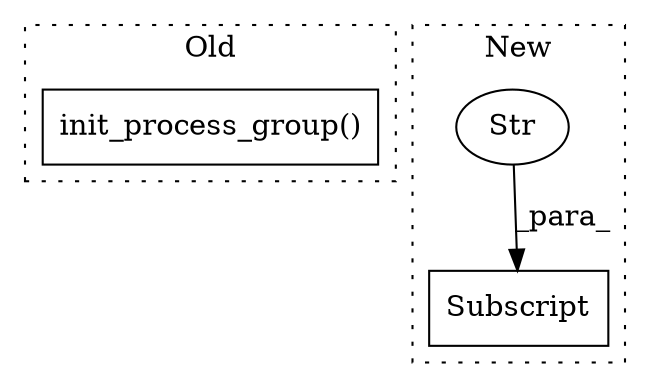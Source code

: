 digraph G {
subgraph cluster0 {
1 [label="init_process_group()" a="75" s="744" l="163" shape="box"];
label = "Old";
style="dotted";
}
subgraph cluster1 {
2 [label="Subscript" a="63" s="490,0" l="18,0" shape="box"];
3 [label="Str" a="66" s="501" l="6" shape="ellipse"];
label = "New";
style="dotted";
}
3 -> 2 [label="_para_"];
}